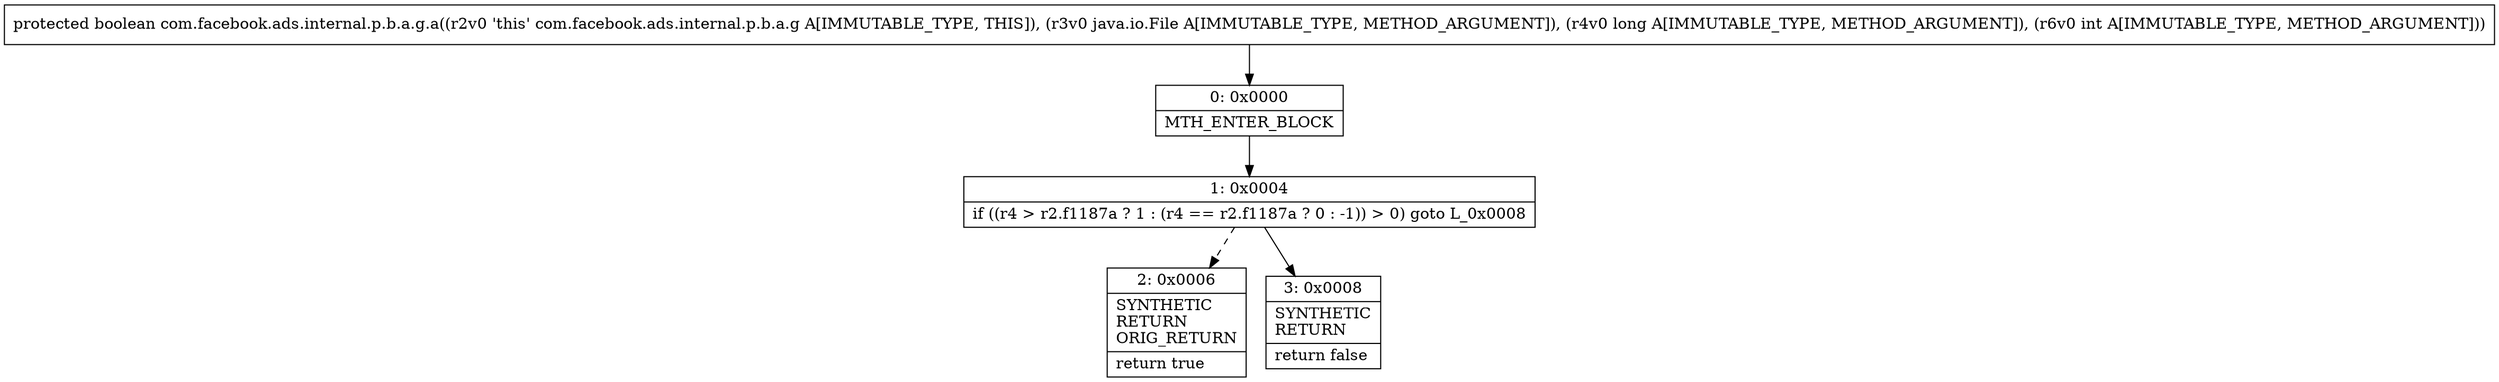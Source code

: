 digraph "CFG forcom.facebook.ads.internal.p.b.a.g.a(Ljava\/io\/File;JI)Z" {
Node_0 [shape=record,label="{0\:\ 0x0000|MTH_ENTER_BLOCK\l}"];
Node_1 [shape=record,label="{1\:\ 0x0004|if ((r4 \> r2.f1187a ? 1 : (r4 == r2.f1187a ? 0 : \-1)) \> 0) goto L_0x0008\l}"];
Node_2 [shape=record,label="{2\:\ 0x0006|SYNTHETIC\lRETURN\lORIG_RETURN\l|return true\l}"];
Node_3 [shape=record,label="{3\:\ 0x0008|SYNTHETIC\lRETURN\l|return false\l}"];
MethodNode[shape=record,label="{protected boolean com.facebook.ads.internal.p.b.a.g.a((r2v0 'this' com.facebook.ads.internal.p.b.a.g A[IMMUTABLE_TYPE, THIS]), (r3v0 java.io.File A[IMMUTABLE_TYPE, METHOD_ARGUMENT]), (r4v0 long A[IMMUTABLE_TYPE, METHOD_ARGUMENT]), (r6v0 int A[IMMUTABLE_TYPE, METHOD_ARGUMENT])) }"];
MethodNode -> Node_0;
Node_0 -> Node_1;
Node_1 -> Node_2[style=dashed];
Node_1 -> Node_3;
}

